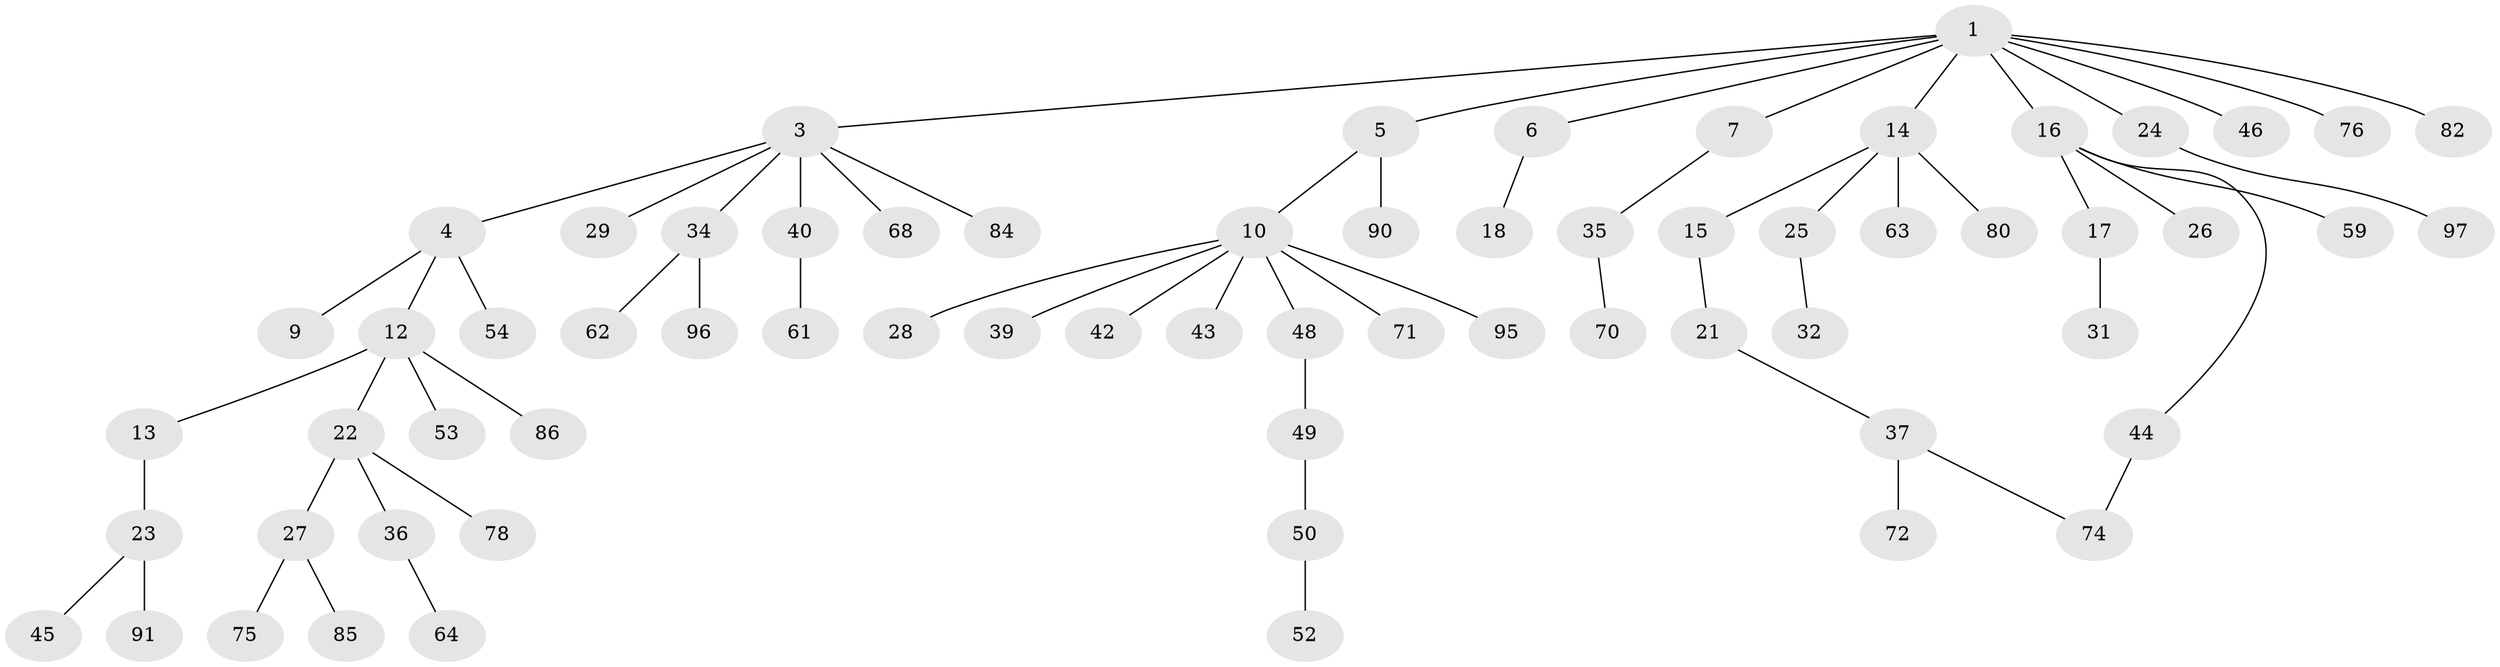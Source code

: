 // original degree distribution, {8: 0.010101010101010102, 4: 0.0707070707070707, 2: 0.24242424242424243, 5: 0.050505050505050504, 6: 0.010101010101010102, 3: 0.1111111111111111, 1: 0.5050505050505051}
// Generated by graph-tools (version 1.1) at 2025/41/03/06/25 10:41:25]
// undirected, 66 vertices, 66 edges
graph export_dot {
graph [start="1"]
  node [color=gray90,style=filled];
  1 [super="+2"];
  3 [super="+8"];
  4;
  5 [super="+67"];
  6 [super="+11"];
  7;
  9 [super="+30"];
  10 [super="+19"];
  12 [super="+77"];
  13;
  14 [super="+55"];
  15;
  16 [super="+20"];
  17 [super="+38"];
  18;
  21 [super="+57"];
  22 [super="+60"];
  23 [super="+33"];
  24 [super="+41"];
  25 [super="+73"];
  26;
  27 [super="+89"];
  28;
  29 [super="+47"];
  31;
  32;
  34 [super="+65"];
  35 [super="+69"];
  36 [super="+99"];
  37 [super="+51"];
  39 [super="+56"];
  40 [super="+58"];
  42;
  43;
  44 [super="+87"];
  45 [super="+93"];
  46 [super="+98"];
  48;
  49 [super="+88"];
  50;
  52 [super="+79"];
  53;
  54 [super="+83"];
  59;
  61 [super="+81"];
  62;
  63;
  64 [super="+66"];
  68 [super="+92"];
  70;
  71;
  72;
  74 [super="+94"];
  75;
  76;
  78;
  80;
  82;
  84;
  85;
  86;
  90;
  91;
  95;
  96;
  97;
  1 -- 5;
  1 -- 6;
  1 -- 14;
  1 -- 16;
  1 -- 24;
  1 -- 76;
  1 -- 82;
  1 -- 3;
  1 -- 46;
  1 -- 7;
  3 -- 4;
  3 -- 34;
  3 -- 68;
  3 -- 84;
  3 -- 40;
  3 -- 29;
  4 -- 9;
  4 -- 12;
  4 -- 54;
  5 -- 10;
  5 -- 90;
  6 -- 18;
  7 -- 35;
  10 -- 42;
  10 -- 48;
  10 -- 71;
  10 -- 39;
  10 -- 43;
  10 -- 28;
  10 -- 95;
  12 -- 13;
  12 -- 22;
  12 -- 53;
  12 -- 86;
  13 -- 23;
  14 -- 15;
  14 -- 25;
  14 -- 63;
  14 -- 80;
  15 -- 21;
  16 -- 17;
  16 -- 44;
  16 -- 59;
  16 -- 26;
  17 -- 31;
  21 -- 37;
  22 -- 27;
  22 -- 36;
  22 -- 78;
  23 -- 91;
  23 -- 45;
  24 -- 97;
  25 -- 32;
  27 -- 75;
  27 -- 85;
  34 -- 62;
  34 -- 96;
  35 -- 70;
  36 -- 64;
  37 -- 74;
  37 -- 72;
  40 -- 61;
  44 -- 74;
  48 -- 49;
  49 -- 50;
  50 -- 52;
}
